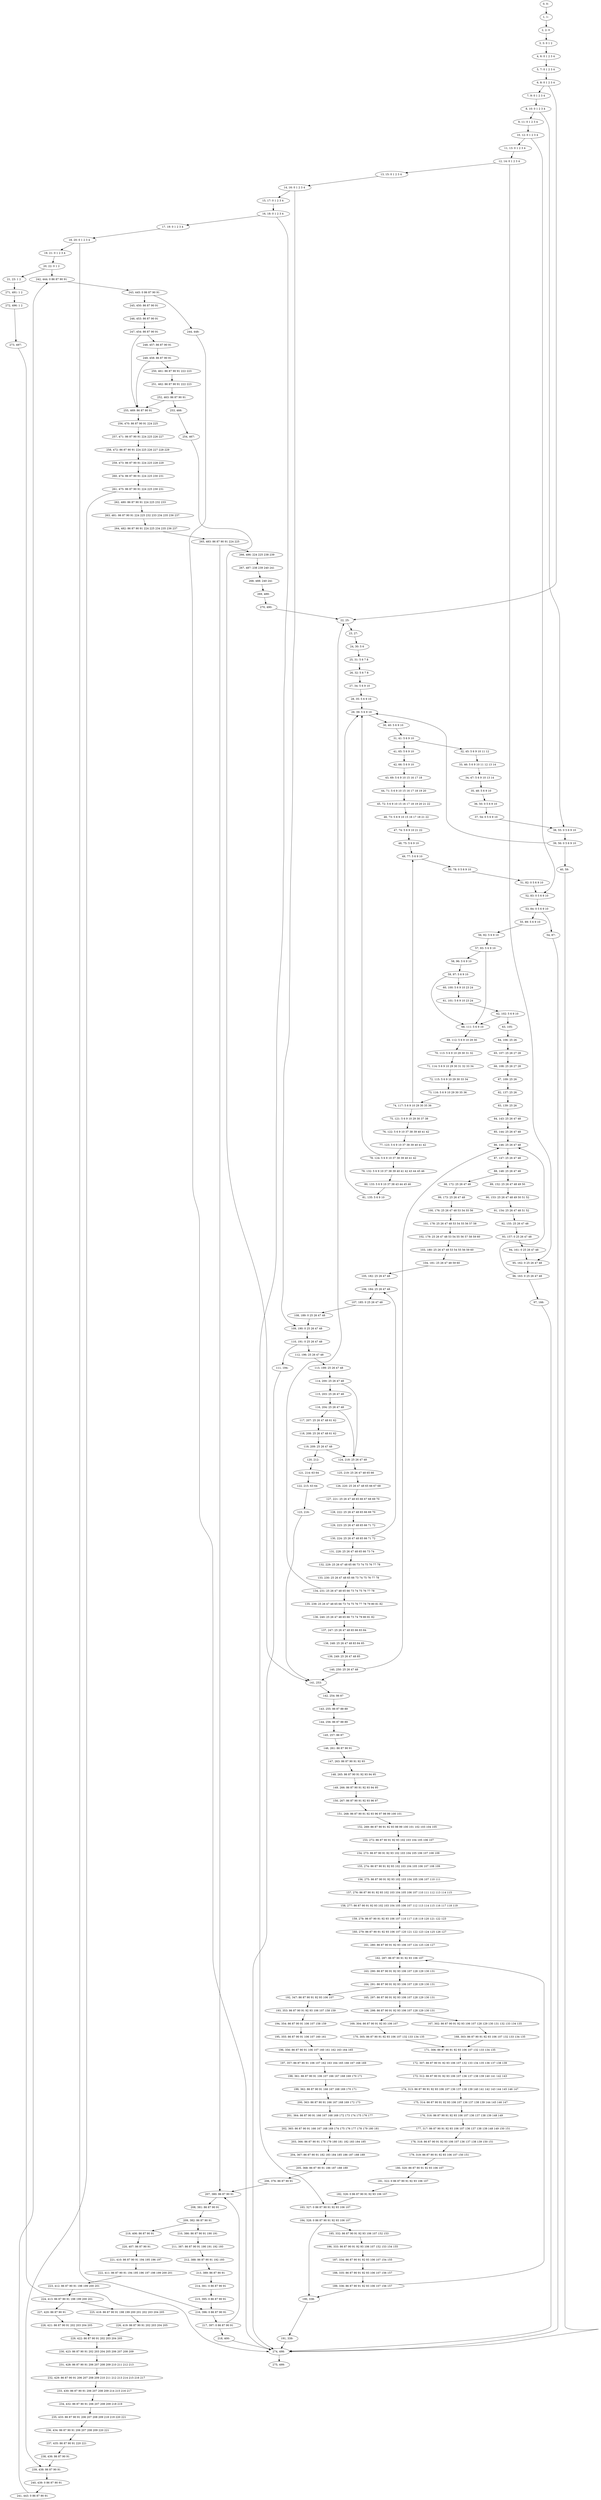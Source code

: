 digraph G {
0[label="0, 0: "];
1[label="1, 1: "];
2[label="2, 2: 0 "];
3[label="3, 3: 0 1 2 "];
4[label="4, 6: 0 1 2 3 4 "];
5[label="5, 7: 0 1 2 3 4 "];
6[label="6, 8: 0 1 2 3 4 "];
7[label="7, 9: 0 1 2 3 4 "];
8[label="8, 10: 0 1 2 3 4 "];
9[label="9, 11: 0 1 2 3 4 "];
10[label="10, 12: 0 1 2 3 4 "];
11[label="11, 13: 0 1 2 3 4 "];
12[label="12, 14: 0 1 2 3 4 "];
13[label="13, 15: 0 1 2 3 4 "];
14[label="14, 16: 0 1 2 3 4 "];
15[label="15, 17: 0 1 2 3 4 "];
16[label="16, 18: 0 1 2 3 4 "];
17[label="17, 19: 0 1 2 3 4 "];
18[label="18, 20: 0 1 2 3 4 "];
19[label="19, 21: 0 1 2 3 4 "];
20[label="20, 22: 0 1 2 "];
21[label="21, 23: 1 2 "];
22[label="22, 25: "];
23[label="23, 27: "];
24[label="24, 30: 5 6 "];
25[label="25, 31: 5 6 7 8 "];
26[label="26, 32: 5 6 7 8 "];
27[label="27, 34: 5 6 9 10 "];
28[label="28, 35: 5 6 9 10 "];
29[label="29, 39: 5 6 9 10 "];
30[label="30, 40: 5 6 9 10 "];
31[label="31, 41: 5 6 9 10 "];
32[label="32, 45: 5 6 9 10 11 12 "];
33[label="33, 46: 5 6 9 10 11 12 13 14 "];
34[label="34, 47: 5 6 9 10 13 14 "];
35[label="35, 48: 5 6 9 10 "];
36[label="36, 50: 0 5 6 9 10 "];
37[label="37, 54: 0 5 6 9 10 "];
38[label="38, 55: 0 5 6 9 10 "];
39[label="39, 56: 0 5 6 9 10 "];
40[label="40, 59: "];
41[label="41, 65: 5 6 9 10 "];
42[label="42, 66: 5 6 9 10 "];
43[label="43, 69: 5 6 9 10 15 16 17 18 "];
44[label="44, 71: 5 6 9 10 15 16 17 18 19 20 "];
45[label="45, 72: 5 6 9 10 15 16 17 18 19 20 21 22 "];
46[label="46, 73: 5 6 9 10 15 16 17 18 21 22 "];
47[label="47, 74: 5 6 9 10 21 22 "];
48[label="48, 75: 5 6 9 10 "];
49[label="49, 77: 5 6 9 10 "];
50[label="50, 78: 0 5 6 9 10 "];
51[label="51, 82: 0 5 6 9 10 "];
52[label="52, 83: 0 5 6 9 10 "];
53[label="53, 84: 0 5 6 9 10 "];
54[label="54, 87: "];
55[label="55, 89: 5 6 9 10 "];
56[label="56, 92: 5 6 9 10 "];
57[label="57, 93: 5 6 9 10 "];
58[label="58, 96: 5 6 9 10 "];
59[label="59, 97: 5 6 9 10 "];
60[label="60, 100: 5 6 9 10 23 24 "];
61[label="61, 101: 5 6 9 10 23 24 "];
62[label="62, 102: 5 6 9 10 "];
63[label="63, 105: "];
64[label="64, 106: 25 26 "];
65[label="65, 107: 25 26 27 28 "];
66[label="66, 108: 25 26 27 28 "];
67[label="67, 109: 25 26 "];
68[label="68, 111: 5 6 9 10 "];
69[label="69, 112: 5 6 9 10 29 30 "];
70[label="70, 113: 5 6 9 10 29 30 31 32 "];
71[label="71, 114: 5 6 9 10 29 30 31 32 33 34 "];
72[label="72, 115: 5 6 9 10 29 30 33 34 "];
73[label="73, 116: 5 6 9 10 29 30 35 36 "];
74[label="74, 117: 5 6 9 10 29 30 35 36 "];
75[label="75, 121: 5 6 9 10 29 30 37 38 "];
76[label="76, 122: 5 6 9 10 37 38 39 40 41 42 "];
77[label="77, 123: 5 6 9 10 37 38 39 40 41 42 "];
78[label="78, 124: 5 6 9 10 37 38 39 40 41 42 "];
79[label="79, 132: 5 6 9 10 37 38 39 40 41 42 43 44 45 46 "];
80[label="80, 133: 5 6 9 10 37 38 43 44 45 46 "];
81[label="81, 135: 5 6 9 10 "];
82[label="82, 137: 25 26 "];
83[label="83, 139: 25 26 "];
84[label="84, 143: 25 26 47 48 "];
85[label="85, 144: 25 26 47 48 "];
86[label="86, 146: 25 26 47 48 "];
87[label="87, 147: 25 26 47 48 "];
88[label="88, 148: 25 26 47 48 "];
89[label="89, 152: 25 26 47 48 49 50 "];
90[label="90, 153: 25 26 47 48 49 50 51 52 "];
91[label="91, 154: 25 26 47 48 51 52 "];
92[label="92, 155: 25 26 47 48 "];
93[label="93, 157: 0 25 26 47 48 "];
94[label="94, 161: 0 25 26 47 48 "];
95[label="95, 162: 0 25 26 47 48 "];
96[label="96, 163: 0 25 26 47 48 "];
97[label="97, 166: "];
98[label="98, 172: 25 26 47 48 "];
99[label="99, 173: 25 26 47 48 "];
100[label="100, 176: 25 26 47 48 53 54 55 56 "];
101[label="101, 178: 25 26 47 48 53 54 55 56 57 58 "];
102[label="102, 179: 25 26 47 48 53 54 55 56 57 58 59 60 "];
103[label="103, 180: 25 26 47 48 53 54 55 56 59 60 "];
104[label="104, 181: 25 26 47 48 59 60 "];
105[label="105, 182: 25 26 47 48 "];
106[label="106, 184: 25 26 47 48 "];
107[label="107, 185: 0 25 26 47 48 "];
108[label="108, 189: 0 25 26 47 48 "];
109[label="109, 190: 0 25 26 47 48 "];
110[label="110, 191: 0 25 26 47 48 "];
111[label="111, 194: "];
112[label="112, 196: 25 26 47 48 "];
113[label="113, 199: 25 26 47 48 "];
114[label="114, 200: 25 26 47 48 "];
115[label="115, 203: 25 26 47 48 "];
116[label="116, 204: 25 26 47 48 "];
117[label="117, 207: 25 26 47 48 61 62 "];
118[label="118, 208: 25 26 47 48 61 62 "];
119[label="119, 209: 25 26 47 48 "];
120[label="120, 212: "];
121[label="121, 214: 63 64 "];
122[label="122, 215: 63 64 "];
123[label="123, 216: "];
124[label="124, 218: 25 26 47 48 "];
125[label="125, 219: 25 26 47 48 65 66 "];
126[label="126, 220: 25 26 47 48 65 66 67 68 "];
127[label="127, 221: 25 26 47 48 65 66 67 68 69 70 "];
128[label="128, 222: 25 26 47 48 65 66 69 70 "];
129[label="129, 223: 25 26 47 48 65 66 71 72 "];
130[label="130, 224: 25 26 47 48 65 66 71 72 "];
131[label="131, 228: 25 26 47 48 65 66 73 74 "];
132[label="132, 229: 25 26 47 48 65 66 73 74 75 76 77 78 "];
133[label="133, 230: 25 26 47 48 65 66 73 74 75 76 77 78 "];
134[label="134, 231: 25 26 47 48 65 66 73 74 75 76 77 78 "];
135[label="135, 239: 25 26 47 48 65 66 73 74 75 76 77 78 79 80 81 82 "];
136[label="136, 240: 25 26 47 48 65 66 73 74 79 80 81 82 "];
137[label="137, 247: 25 26 47 48 65 66 83 84 "];
138[label="138, 248: 25 26 47 48 83 84 85 "];
139[label="139, 249: 25 26 47 48 85 "];
140[label="140, 250: 25 26 47 48 "];
141[label="141, 253: "];
142[label="142, 254: 86 87 "];
143[label="143, 255: 86 87 88 89 "];
144[label="144, 256: 86 87 88 89 "];
145[label="145, 257: 86 87 "];
146[label="146, 261: 86 87 90 91 "];
147[label="147, 263: 86 87 90 91 92 93 "];
148[label="148, 265: 86 87 90 91 92 93 94 95 "];
149[label="149, 266: 86 87 90 91 92 93 94 95 "];
150[label="150, 267: 86 87 90 91 92 93 96 97 "];
151[label="151, 268: 86 87 90 91 92 93 96 97 98 99 100 101 "];
152[label="152, 269: 86 87 90 91 92 93 98 99 100 101 102 103 104 105 "];
153[label="153, 272: 86 87 90 91 92 93 102 103 104 105 106 107 "];
154[label="154, 273: 86 87 90 91 92 93 102 103 104 105 106 107 108 109 "];
155[label="155, 274: 86 87 90 91 92 93 102 103 104 105 106 107 108 109 "];
156[label="156, 275: 86 87 90 91 92 93 102 103 104 105 106 107 110 111 "];
157[label="157, 276: 86 87 90 91 92 93 102 103 104 105 106 107 110 111 112 113 114 115 "];
158[label="158, 277: 86 87 90 91 92 93 102 103 104 105 106 107 112 113 114 115 116 117 118 119 "];
159[label="159, 278: 86 87 90 91 92 93 106 107 116 117 118 119 120 121 122 123 "];
160[label="160, 279: 86 87 90 91 92 93 106 107 120 121 122 123 124 125 126 127 "];
161[label="161, 280: 86 87 90 91 92 93 106 107 124 125 126 127 "];
162[label="162, 287: 86 87 90 91 92 93 106 107 "];
163[label="163, 290: 86 87 90 91 92 93 106 107 128 129 130 131 "];
164[label="164, 291: 86 87 90 91 92 93 106 107 128 129 130 131 "];
165[label="165, 297: 86 87 90 91 92 93 106 107 128 129 130 131 "];
166[label="166, 298: 86 87 90 91 92 93 106 107 128 129 130 131 "];
167[label="167, 302: 86 87 90 91 92 93 106 107 128 129 130 131 132 133 134 135 "];
168[label="168, 303: 86 87 90 91 92 93 106 107 132 133 134 135 "];
169[label="169, 304: 86 87 90 91 92 93 106 107 "];
170[label="170, 305: 86 87 90 91 92 93 106 107 132 133 134 135 "];
171[label="171, 306: 86 87 90 91 92 93 106 107 132 133 134 135 "];
172[label="172, 307: 86 87 90 91 92 93 106 107 132 133 134 135 136 137 138 139 "];
173[label="173, 312: 86 87 90 91 92 93 106 107 136 137 138 139 140 141 142 143 "];
174[label="174, 313: 86 87 90 91 92 93 106 107 136 137 138 139 140 141 142 143 144 145 146 147 "];
175[label="175, 314: 86 87 90 91 92 93 106 107 136 137 138 139 144 145 146 147 "];
176[label="176, 316: 86 87 90 91 92 93 106 107 136 137 138 139 148 149 "];
177[label="177, 317: 86 87 90 91 92 93 106 107 136 137 138 139 148 149 150 151 "];
178[label="178, 318: 86 87 90 91 92 93 106 107 136 137 138 139 150 151 "];
179[label="179, 319: 86 87 90 91 92 93 106 107 150 151 "];
180[label="180, 320: 86 87 90 91 92 93 106 107 "];
181[label="181, 322: 0 86 87 90 91 92 93 106 107 "];
182[label="182, 326: 0 86 87 90 91 92 93 106 107 "];
183[label="183, 327: 0 86 87 90 91 92 93 106 107 "];
184[label="184, 328: 0 86 87 90 91 92 93 106 107 "];
185[label="185, 332: 86 87 90 91 92 93 106 107 152 153 "];
186[label="186, 333: 86 87 90 91 92 93 106 107 152 153 154 155 "];
187[label="187, 334: 86 87 90 91 92 93 106 107 154 155 "];
188[label="188, 335: 86 87 90 91 92 93 106 107 156 157 "];
189[label="189, 336: 86 87 90 91 92 93 106 107 156 157 "];
190[label="190, 338: "];
191[label="191, 339: "];
192[label="192, 347: 86 87 90 91 92 93 106 107 "];
193[label="193, 353: 86 87 90 91 92 93 106 107 158 159 "];
194[label="194, 354: 86 87 90 91 106 107 158 159 "];
195[label="195, 355: 86 87 90 91 106 107 160 161 "];
196[label="196, 356: 86 87 90 91 106 107 160 161 162 163 164 165 "];
197[label="197, 357: 86 87 90 91 106 107 162 163 164 165 166 167 168 169 "];
198[label="198, 361: 86 87 90 91 106 107 166 167 168 169 170 171 "];
199[label="199, 362: 86 87 90 91 166 167 168 169 170 171 "];
200[label="200, 363: 86 87 90 91 166 167 168 169 172 173 "];
201[label="201, 364: 86 87 90 91 166 167 168 169 172 173 174 175 176 177 "];
202[label="202, 365: 86 87 90 91 166 167 168 169 174 175 176 177 178 179 180 181 "];
203[label="203, 366: 86 87 90 91 178 179 180 181 182 183 184 185 "];
204[label="204, 367: 86 87 90 91 182 183 184 185 186 187 188 189 "];
205[label="205, 368: 86 87 90 91 186 187 188 189 "];
206[label="206, 376: 86 87 90 91 "];
207[label="207, 380: 86 87 90 91 "];
208[label="208, 381: 86 87 90 91 "];
209[label="209, 382: 86 87 90 91 "];
210[label="210, 386: 86 87 90 91 190 191 "];
211[label="211, 387: 86 87 90 91 190 191 192 193 "];
212[label="212, 388: 86 87 90 91 192 193 "];
213[label="213, 389: 86 87 90 91 "];
214[label="214, 391: 0 86 87 90 91 "];
215[label="215, 395: 0 86 87 90 91 "];
216[label="216, 396: 0 86 87 90 91 "];
217[label="217, 397: 0 86 87 90 91 "];
218[label="218, 400: "];
219[label="219, 406: 86 87 90 91 "];
220[label="220, 407: 86 87 90 91 "];
221[label="221, 410: 86 87 90 91 194 195 196 197 "];
222[label="222, 411: 86 87 90 91 194 195 196 197 198 199 200 201 "];
223[label="223, 412: 86 87 90 91 198 199 200 201 "];
224[label="224, 413: 86 87 90 91 198 199 200 201 "];
225[label="225, 418: 86 87 90 91 198 199 200 201 202 203 204 205 "];
226[label="226, 419: 86 87 90 91 202 203 204 205 "];
227[label="227, 420: 86 87 90 91 "];
228[label="228, 421: 86 87 90 91 202 203 204 205 "];
229[label="229, 422: 86 87 90 91 202 203 204 205 "];
230[label="230, 423: 86 87 90 91 202 203 204 205 206 207 208 209 "];
231[label="231, 428: 86 87 90 91 206 207 208 209 210 211 212 213 "];
232[label="232, 429: 86 87 90 91 206 207 208 209 210 211 212 213 214 215 216 217 "];
233[label="233, 430: 86 87 90 91 206 207 208 209 214 215 216 217 "];
234[label="234, 432: 86 87 90 91 206 207 208 209 218 219 "];
235[label="235, 433: 86 87 90 91 206 207 208 209 218 219 220 221 "];
236[label="236, 434: 86 87 90 91 206 207 208 209 220 221 "];
237[label="237, 435: 86 87 90 91 220 221 "];
238[label="238, 436: 86 87 90 91 "];
239[label="239, 438: 86 87 90 91 "];
240[label="240, 439: 0 86 87 90 91 "];
241[label="241, 443: 0 86 87 90 91 "];
242[label="242, 444: 0 86 87 90 91 "];
243[label="243, 445: 0 86 87 90 91 "];
244[label="244, 448: "];
245[label="245, 450: 86 87 90 91 "];
246[label="246, 453: 86 87 90 91 "];
247[label="247, 454: 86 87 90 91 "];
248[label="248, 457: 86 87 90 91 "];
249[label="249, 458: 86 87 90 91 "];
250[label="250, 461: 86 87 90 91 222 223 "];
251[label="251, 462: 86 87 90 91 222 223 "];
252[label="252, 463: 86 87 90 91 "];
253[label="253, 466: "];
254[label="254, 467: "];
255[label="255, 469: 86 87 90 91 "];
256[label="256, 470: 86 87 90 91 224 225 "];
257[label="257, 471: 86 87 90 91 224 225 226 227 "];
258[label="258, 472: 86 87 90 91 224 225 226 227 228 229 "];
259[label="259, 473: 86 87 90 91 224 225 228 229 "];
260[label="260, 474: 86 87 90 91 224 225 230 231 "];
261[label="261, 475: 86 87 90 91 224 225 230 231 "];
262[label="262, 480: 86 87 90 91 224 225 232 233 "];
263[label="263, 481: 86 87 90 91 224 225 232 233 234 235 236 237 "];
264[label="264, 482: 86 87 90 91 224 225 234 235 236 237 "];
265[label="265, 483: 86 87 90 91 224 225 "];
266[label="266, 486: 224 225 238 239 "];
267[label="267, 487: 238 239 240 241 "];
268[label="268, 488: 240 241 "];
269[label="269, 489: "];
270[label="270, 490: "];
271[label="271, 491: 1 2 "];
272[label="272, 496: 1 2 "];
273[label="273, 497: "];
274[label="274, 498: "];
275[label="275, 499: "];
0->1 ;
1->2 ;
2->3 ;
3->4 ;
4->5 ;
5->6 ;
6->7 ;
6->22 ;
7->8 ;
8->9 ;
8->38 ;
9->10 ;
10->11 ;
10->52 ;
11->12 ;
12->13 ;
12->95 ;
13->14 ;
14->15 ;
14->109 ;
15->16 ;
16->17 ;
16->183 ;
17->18 ;
18->19 ;
18->216 ;
19->20 ;
20->21 ;
20->242 ;
21->271 ;
22->23 ;
23->24 ;
24->25 ;
25->26 ;
26->27 ;
27->28 ;
28->29 ;
29->30 ;
30->31 ;
31->32 ;
31->41 ;
32->33 ;
33->34 ;
34->35 ;
35->36 ;
36->37 ;
37->38 ;
38->39 ;
39->40 ;
39->29 ;
40->274 ;
41->42 ;
42->43 ;
43->44 ;
44->45 ;
45->46 ;
46->47 ;
47->48 ;
48->49 ;
49->50 ;
50->51 ;
51->52 ;
52->53 ;
53->54 ;
53->55 ;
54->274 ;
55->56 ;
56->57 ;
57->58 ;
57->68 ;
58->59 ;
59->60 ;
59->68 ;
60->61 ;
61->62 ;
62->63 ;
62->68 ;
63->64 ;
64->65 ;
65->66 ;
66->67 ;
67->82 ;
68->69 ;
69->70 ;
70->71 ;
71->72 ;
72->73 ;
73->74 ;
74->75 ;
74->49 ;
75->76 ;
76->77 ;
77->78 ;
78->79 ;
78->29 ;
79->80 ;
80->81 ;
81->29 ;
82->83 ;
83->84 ;
84->85 ;
85->86 ;
86->87 ;
87->88 ;
88->89 ;
88->98 ;
89->90 ;
90->91 ;
91->92 ;
92->93 ;
93->94 ;
94->95 ;
95->96 ;
96->97 ;
96->86 ;
97->274 ;
98->99 ;
99->100 ;
100->101 ;
101->102 ;
102->103 ;
103->104 ;
104->105 ;
105->106 ;
106->107 ;
107->108 ;
108->109 ;
109->110 ;
110->111 ;
110->112 ;
111->274 ;
112->113 ;
113->114 ;
114->115 ;
114->124 ;
115->116 ;
116->117 ;
116->124 ;
117->118 ;
118->119 ;
119->120 ;
119->124 ;
120->121 ;
121->122 ;
122->123 ;
123->141 ;
124->125 ;
125->126 ;
126->127 ;
127->128 ;
128->129 ;
129->130 ;
130->131 ;
130->106 ;
131->132 ;
132->133 ;
133->134 ;
134->135 ;
134->22 ;
135->136 ;
136->137 ;
137->138 ;
138->139 ;
139->140 ;
140->141 ;
140->86 ;
141->142 ;
142->143 ;
143->144 ;
144->145 ;
145->146 ;
146->147 ;
147->148 ;
148->149 ;
149->150 ;
150->151 ;
151->152 ;
152->153 ;
153->154 ;
154->155 ;
155->156 ;
156->157 ;
157->158 ;
158->159 ;
159->160 ;
160->161 ;
161->162 ;
162->163 ;
163->164 ;
164->165 ;
164->192 ;
165->166 ;
166->167 ;
166->169 ;
167->168 ;
168->171 ;
169->170 ;
170->171 ;
171->172 ;
172->173 ;
173->174 ;
174->175 ;
175->176 ;
176->177 ;
177->178 ;
178->179 ;
179->180 ;
180->181 ;
181->182 ;
182->183 ;
183->184 ;
184->185 ;
184->190 ;
185->186 ;
186->187 ;
187->188 ;
188->189 ;
189->190 ;
189->162 ;
190->191 ;
191->274 ;
192->193 ;
193->194 ;
194->195 ;
195->196 ;
196->197 ;
197->198 ;
198->199 ;
199->200 ;
200->201 ;
201->202 ;
202->203 ;
203->204 ;
204->205 ;
205->206 ;
206->207 ;
207->208 ;
208->209 ;
209->210 ;
209->219 ;
210->211 ;
211->212 ;
212->213 ;
213->214 ;
214->215 ;
215->216 ;
216->217 ;
217->218 ;
217->207 ;
218->274 ;
219->220 ;
220->221 ;
221->222 ;
222->223 ;
223->224 ;
224->225 ;
224->227 ;
225->226 ;
226->229 ;
227->228 ;
228->229 ;
229->230 ;
230->231 ;
231->232 ;
232->233 ;
233->234 ;
234->235 ;
235->236 ;
236->237 ;
237->238 ;
238->239 ;
239->240 ;
240->241 ;
241->242 ;
242->243 ;
243->244 ;
243->245 ;
244->274 ;
245->246 ;
246->247 ;
247->248 ;
247->255 ;
248->249 ;
249->250 ;
249->255 ;
250->251 ;
251->252 ;
252->253 ;
252->255 ;
253->254 ;
254->141 ;
255->256 ;
256->257 ;
257->258 ;
258->259 ;
259->260 ;
260->261 ;
261->262 ;
261->239 ;
262->263 ;
263->264 ;
264->265 ;
265->266 ;
265->207 ;
266->267 ;
267->268 ;
268->269 ;
269->270 ;
270->22 ;
271->272 ;
272->273 ;
273->274 ;
274->275 ;
}
